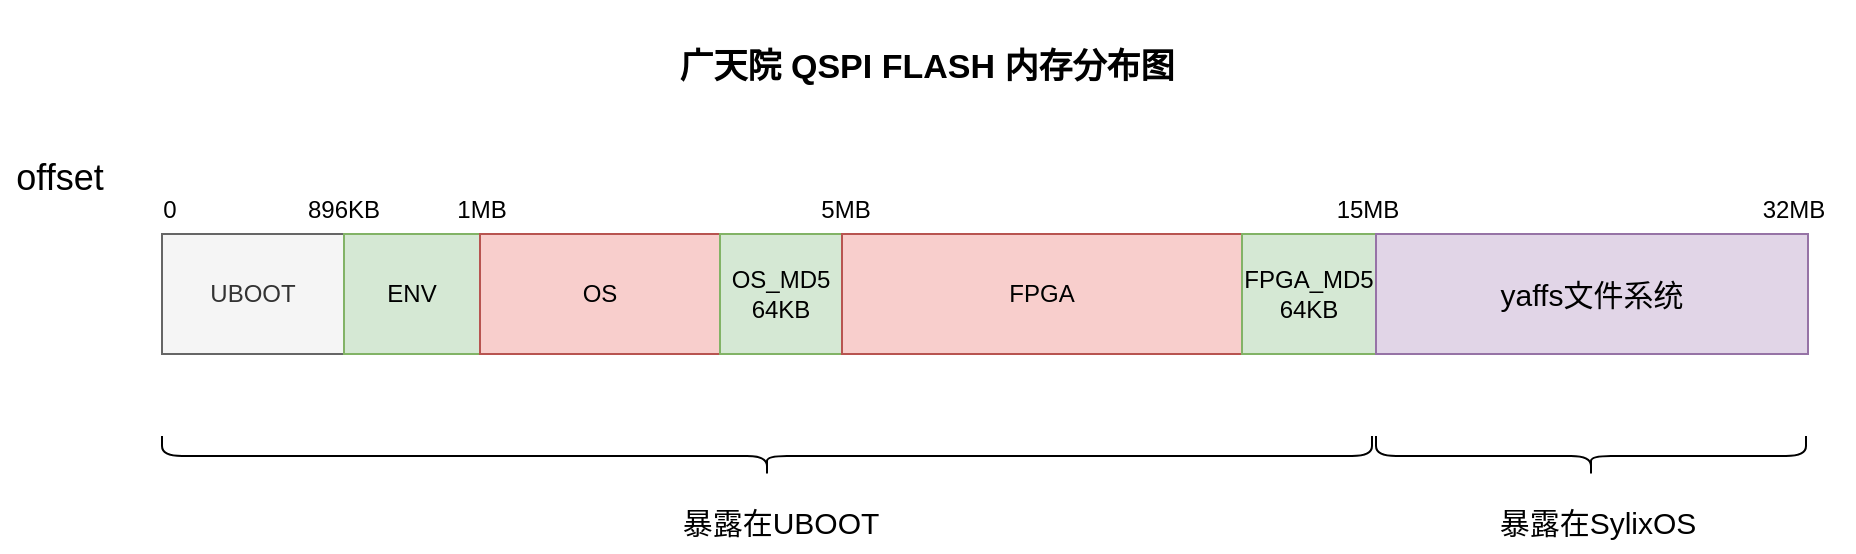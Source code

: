 <mxfile version="22.1.11" type="github">
  <diagram name="第 1 页" id="Vqne7vY1NX0dx1pExZBK">
    <mxGraphModel dx="1143" dy="785" grid="0" gridSize="10" guides="1" tooltips="1" connect="1" arrows="1" fold="1" page="0" pageScale="1" pageWidth="827" pageHeight="1169" math="0" shadow="0">
      <root>
        <mxCell id="0" />
        <mxCell id="1" parent="0" />
        <mxCell id="bqftlouv66ecdQ9Rx4jy-1" value="UBOOT" style="rounded=0;whiteSpace=wrap;html=1;fillColor=#f5f5f5;fontColor=#333333;strokeColor=#666666;" vertex="1" parent="1">
          <mxGeometry x="122" y="238" width="91" height="60" as="geometry" />
        </mxCell>
        <mxCell id="bqftlouv66ecdQ9Rx4jy-2" value="ENV" style="rounded=0;whiteSpace=wrap;html=1;fillColor=#d5e8d4;strokeColor=#82b366;" vertex="1" parent="1">
          <mxGeometry x="213" y="238" width="68" height="60" as="geometry" />
        </mxCell>
        <mxCell id="bqftlouv66ecdQ9Rx4jy-3" value="OS" style="rounded=0;whiteSpace=wrap;html=1;fillColor=#f8cecc;strokeColor=#b85450;" vertex="1" parent="1">
          <mxGeometry x="281" y="238" width="120" height="60" as="geometry" />
        </mxCell>
        <mxCell id="bqftlouv66ecdQ9Rx4jy-5" value="OS_MD5&lt;br&gt;64KB" style="rounded=0;whiteSpace=wrap;html=1;fillColor=#d5e8d4;strokeColor=#82b366;" vertex="1" parent="1">
          <mxGeometry x="401" y="238" width="61" height="60" as="geometry" />
        </mxCell>
        <mxCell id="bqftlouv66ecdQ9Rx4jy-6" value="FPGA" style="rounded=0;whiteSpace=wrap;html=1;fillColor=#f8cecc;strokeColor=#b85450;" vertex="1" parent="1">
          <mxGeometry x="462" y="238" width="200" height="60" as="geometry" />
        </mxCell>
        <mxCell id="bqftlouv66ecdQ9Rx4jy-7" value="FPGA_MD5&lt;br&gt;64KB" style="rounded=0;whiteSpace=wrap;html=1;fillColor=#d5e8d4;strokeColor=#82b366;" vertex="1" parent="1">
          <mxGeometry x="662" y="238" width="67" height="60" as="geometry" />
        </mxCell>
        <mxCell id="bqftlouv66ecdQ9Rx4jy-8" value="&lt;font style=&quot;font-size: 15px;&quot;&gt;yaffs文件系统&lt;/font&gt;" style="rounded=0;whiteSpace=wrap;html=1;fillColor=#e1d5e7;strokeColor=#9673a6;" vertex="1" parent="1">
          <mxGeometry x="729" y="238" width="216" height="60" as="geometry" />
        </mxCell>
        <mxCell id="bqftlouv66ecdQ9Rx4jy-9" value="&lt;font style=&quot;font-size: 18px;&quot;&gt;offset&lt;/font&gt;" style="text;html=1;strokeColor=none;fillColor=none;align=center;verticalAlign=middle;whiteSpace=wrap;rounded=0;strokeWidth=7;perimeterSpacing=5;" vertex="1" parent="1">
          <mxGeometry x="41" y="195" width="60" height="30" as="geometry" />
        </mxCell>
        <mxCell id="bqftlouv66ecdQ9Rx4jy-10" value="0" style="text;html=1;strokeColor=none;fillColor=none;align=center;verticalAlign=middle;whiteSpace=wrap;rounded=0;" vertex="1" parent="1">
          <mxGeometry x="96" y="211" width="60" height="30" as="geometry" />
        </mxCell>
        <mxCell id="bqftlouv66ecdQ9Rx4jy-11" value="896KB" style="text;html=1;strokeColor=none;fillColor=none;align=center;verticalAlign=middle;whiteSpace=wrap;rounded=0;" vertex="1" parent="1">
          <mxGeometry x="183" y="211" width="60" height="30" as="geometry" />
        </mxCell>
        <mxCell id="bqftlouv66ecdQ9Rx4jy-12" value="1MB" style="text;html=1;strokeColor=none;fillColor=none;align=center;verticalAlign=middle;whiteSpace=wrap;rounded=0;" vertex="1" parent="1">
          <mxGeometry x="252" y="211" width="60" height="30" as="geometry" />
        </mxCell>
        <mxCell id="bqftlouv66ecdQ9Rx4jy-13" value="5MB" style="text;html=1;strokeColor=none;fillColor=none;align=center;verticalAlign=middle;whiteSpace=wrap;rounded=0;" vertex="1" parent="1">
          <mxGeometry x="434" y="211" width="60" height="30" as="geometry" />
        </mxCell>
        <mxCell id="bqftlouv66ecdQ9Rx4jy-14" value="15MB" style="text;html=1;strokeColor=none;fillColor=none;align=center;verticalAlign=middle;whiteSpace=wrap;rounded=0;" vertex="1" parent="1">
          <mxGeometry x="695" y="211" width="60" height="30" as="geometry" />
        </mxCell>
        <mxCell id="bqftlouv66ecdQ9Rx4jy-15" value="32MB" style="text;html=1;strokeColor=none;fillColor=none;align=center;verticalAlign=middle;whiteSpace=wrap;rounded=0;" vertex="1" parent="1">
          <mxGeometry x="908" y="211" width="60" height="30" as="geometry" />
        </mxCell>
        <mxCell id="bqftlouv66ecdQ9Rx4jy-19" value="" style="shape=curlyBracket;whiteSpace=wrap;html=1;rounded=1;labelPosition=left;verticalLabelPosition=middle;align=right;verticalAlign=middle;direction=north;" vertex="1" parent="1">
          <mxGeometry x="122" y="339" width="605" height="20" as="geometry" />
        </mxCell>
        <mxCell id="bqftlouv66ecdQ9Rx4jy-20" value="" style="shape=curlyBracket;whiteSpace=wrap;html=1;rounded=1;labelPosition=left;verticalLabelPosition=middle;align=right;verticalAlign=middle;direction=north;" vertex="1" parent="1">
          <mxGeometry x="729" y="339" width="215" height="20" as="geometry" />
        </mxCell>
        <mxCell id="bqftlouv66ecdQ9Rx4jy-21" value="&lt;font style=&quot;font-size: 15px;&quot;&gt;暴露在UBOOT&lt;/font&gt;" style="text;html=1;strokeColor=none;fillColor=none;align=center;verticalAlign=middle;whiteSpace=wrap;rounded=0;" vertex="1" parent="1">
          <mxGeometry x="357.25" y="367" width="148.5" height="30" as="geometry" />
        </mxCell>
        <mxCell id="bqftlouv66ecdQ9Rx4jy-22" value="&lt;font style=&quot;font-size: 15px;&quot;&gt;暴露在SylixOS&lt;/font&gt;" style="text;html=1;strokeColor=none;fillColor=none;align=center;verticalAlign=middle;whiteSpace=wrap;rounded=0;" vertex="1" parent="1">
          <mxGeometry x="783" y="367" width="114" height="30" as="geometry" />
        </mxCell>
        <mxCell id="bqftlouv66ecdQ9Rx4jy-23" value="&lt;h1&gt;&lt;font style=&quot;font-size: 17px;&quot;&gt;广天院 QSPI FLASH 内存分布图&lt;/font&gt;&lt;/h1&gt;" style="text;html=1;strokeColor=none;fillColor=none;align=center;verticalAlign=middle;whiteSpace=wrap;rounded=0;" vertex="1" parent="1">
          <mxGeometry x="369" y="137" width="271" height="30" as="geometry" />
        </mxCell>
      </root>
    </mxGraphModel>
  </diagram>
</mxfile>
